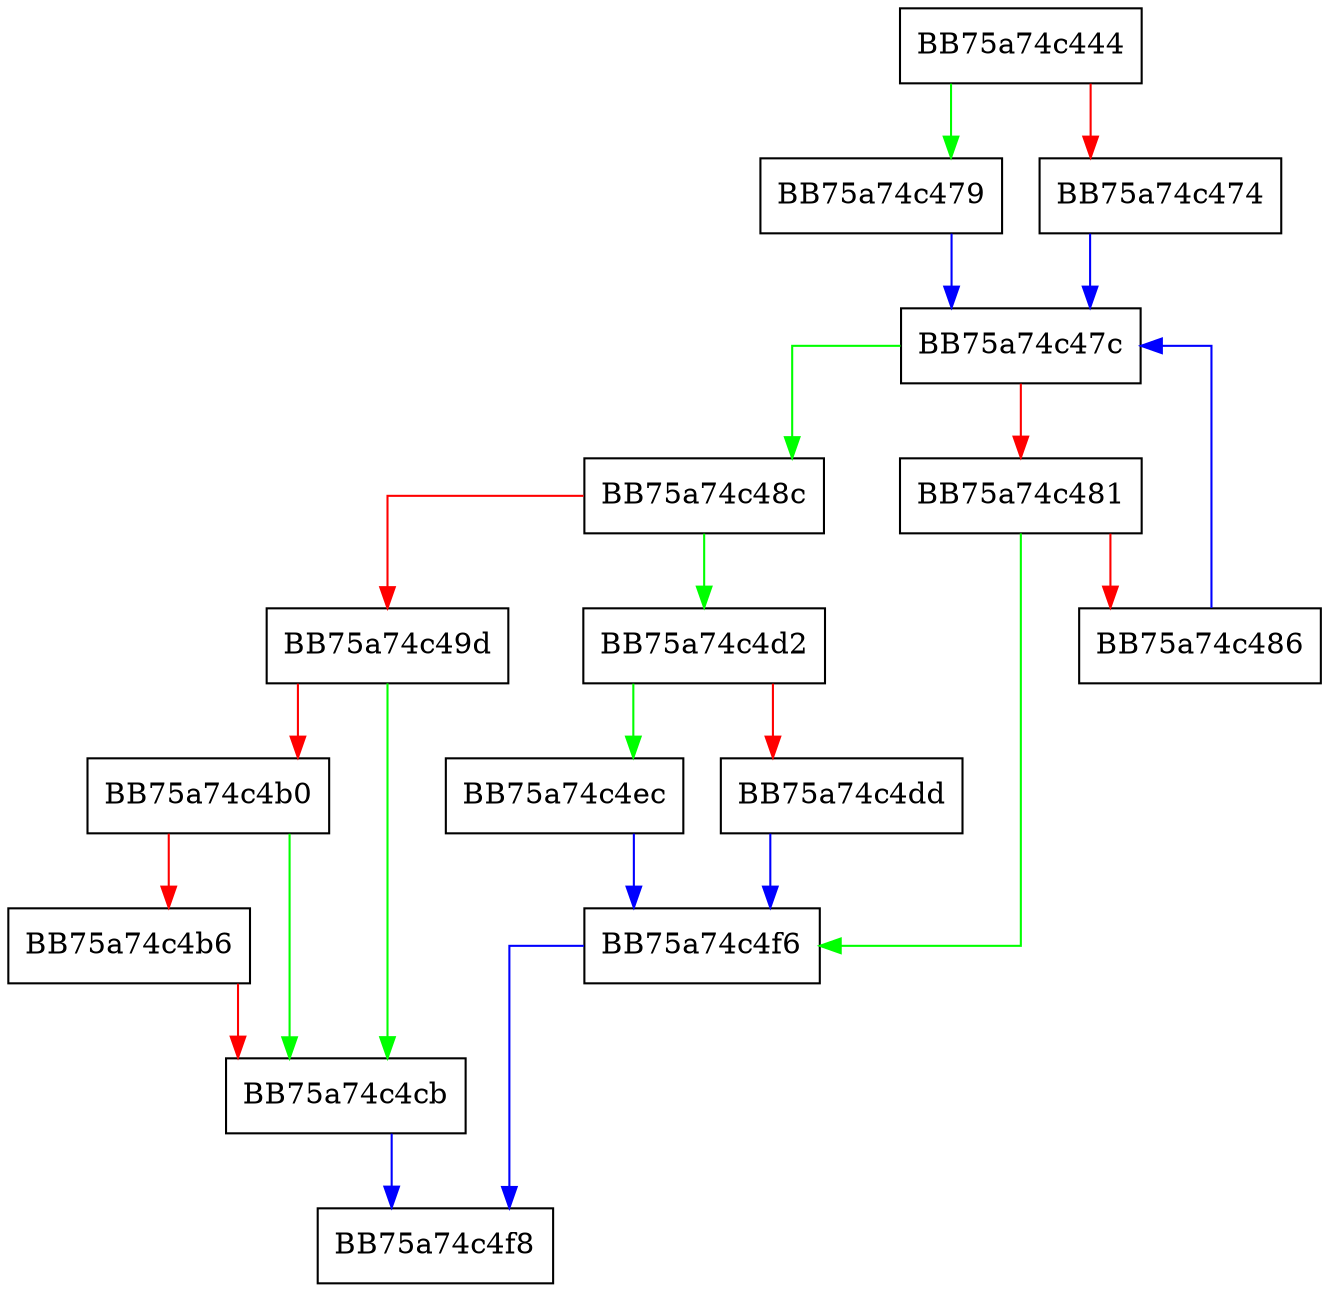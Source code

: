 digraph readd_unknown_resource {
  node [shape="box"];
  graph [splines=ortho];
  BB75a74c444 -> BB75a74c479 [color="green"];
  BB75a74c444 -> BB75a74c474 [color="red"];
  BB75a74c474 -> BB75a74c47c [color="blue"];
  BB75a74c479 -> BB75a74c47c [color="blue"];
  BB75a74c47c -> BB75a74c48c [color="green"];
  BB75a74c47c -> BB75a74c481 [color="red"];
  BB75a74c481 -> BB75a74c4f6 [color="green"];
  BB75a74c481 -> BB75a74c486 [color="red"];
  BB75a74c486 -> BB75a74c47c [color="blue"];
  BB75a74c48c -> BB75a74c4d2 [color="green"];
  BB75a74c48c -> BB75a74c49d [color="red"];
  BB75a74c49d -> BB75a74c4cb [color="green"];
  BB75a74c49d -> BB75a74c4b0 [color="red"];
  BB75a74c4b0 -> BB75a74c4cb [color="green"];
  BB75a74c4b0 -> BB75a74c4b6 [color="red"];
  BB75a74c4b6 -> BB75a74c4cb [color="red"];
  BB75a74c4cb -> BB75a74c4f8 [color="blue"];
  BB75a74c4d2 -> BB75a74c4ec [color="green"];
  BB75a74c4d2 -> BB75a74c4dd [color="red"];
  BB75a74c4dd -> BB75a74c4f6 [color="blue"];
  BB75a74c4ec -> BB75a74c4f6 [color="blue"];
  BB75a74c4f6 -> BB75a74c4f8 [color="blue"];
}